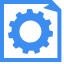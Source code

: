 <mxfile>
    <diagram id="Q6w7IRHrM1P9Z9YghEi0" name="ページ1">
        <mxGraphModel dx="83" dy="52" grid="0" gridSize="10" guides="1" tooltips="1" connect="1" arrows="1" fold="1" page="1" pageScale="1" pageWidth="32" pageHeight="32" math="0" shadow="0">
            <root>
                <mxCell id="0"/>
                <mxCell id="1" parent="0"/>
                <mxCell id="5" value="" style="whiteSpace=wrap;html=1;shape=mxgraph.basic.document;aspect=fixed;fontColor=#333333;fillColor=none;strokeColor=light-dark(#3b8df1, #c1c1c1);strokeWidth=2;" parent="1" vertex="1">
                    <mxGeometry x="-30" y="2" width="29" height="29" as="geometry"/>
                </mxCell>
                <mxCell id="7" value="" style="sketch=0;html=1;aspect=fixed;strokeColor=none;shadow=0;fillColor=#3B8DF1;verticalAlign=top;labelPosition=center;verticalLabelPosition=bottom;shape=mxgraph.gcp2.gear" vertex="1" parent="1">
                    <mxGeometry x="-27" y="5.5" width="22.5" height="22.5" as="geometry"/>
                </mxCell>
            </root>
        </mxGraphModel>
    </diagram>
</mxfile>